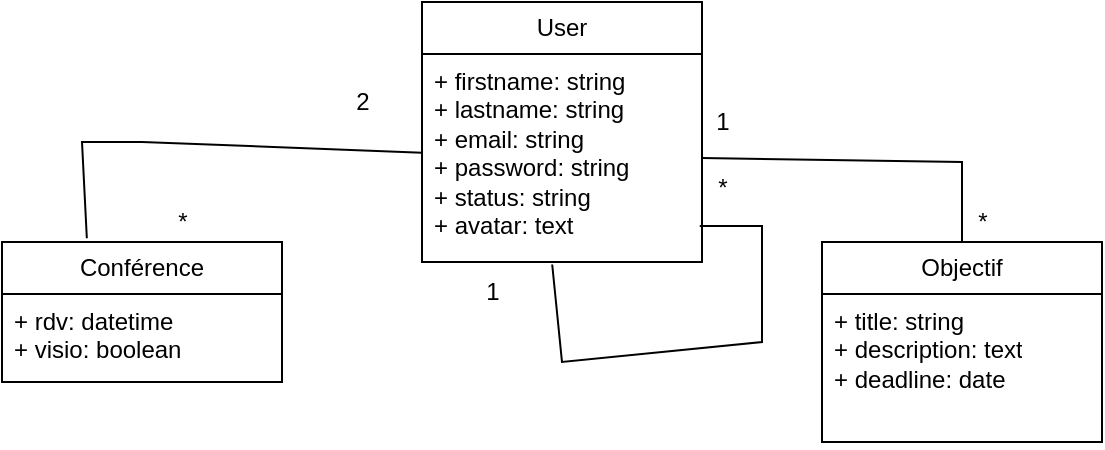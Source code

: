 <mxfile version="24.0.4" type="device">
  <diagram name="Page-1" id="u7w0Z2VEGoR73ir-RoN9">
    <mxGraphModel dx="989" dy="577" grid="1" gridSize="10" guides="1" tooltips="1" connect="1" arrows="1" fold="1" page="1" pageScale="1" pageWidth="827" pageHeight="1169" math="0" shadow="0">
      <root>
        <mxCell id="0" />
        <mxCell id="1" parent="0" />
        <mxCell id="3nCuVwcOAQPBSjTeooVx-1" value="User" style="swimlane;fontStyle=0;childLayout=stackLayout;horizontal=1;startSize=26;fillColor=none;horizontalStack=0;resizeParent=1;resizeParentMax=0;resizeLast=0;collapsible=1;marginBottom=0;whiteSpace=wrap;html=1;" parent="1" vertex="1">
          <mxGeometry x="330" y="80" width="140" height="130" as="geometry" />
        </mxCell>
        <mxCell id="3nCuVwcOAQPBSjTeooVx-2" value="+ firstname: string&lt;div&gt;+ lastname: string&lt;br&gt;&lt;/div&gt;&lt;div&gt;+ email: string&lt;/div&gt;&lt;div&gt;+ password: string&lt;br&gt;&lt;/div&gt;&lt;div&gt;+ status: string&lt;br&gt;&lt;/div&gt;&lt;div&gt;+ avatar: text&lt;/div&gt;" style="text;strokeColor=none;fillColor=none;align=left;verticalAlign=top;spacingLeft=4;spacingRight=4;overflow=hidden;rotatable=0;points=[[0,0.5],[1,0.5]];portConstraint=eastwest;whiteSpace=wrap;html=1;" parent="3nCuVwcOAQPBSjTeooVx-1" vertex="1">
          <mxGeometry y="26" width="140" height="104" as="geometry" />
        </mxCell>
        <mxCell id="cJLIo1y-Opfb8mDSzbGY-11" value="" style="endArrow=none;endFill=0;html=1;rounded=0;exitX=0.465;exitY=1.012;exitDx=0;exitDy=0;exitPerimeter=0;entryX=0.992;entryY=0.827;entryDx=0;entryDy=0;entryPerimeter=0;strokeColor=default;startArrow=none;startFill=0;strokeWidth=1;" edge="1" parent="3nCuVwcOAQPBSjTeooVx-1" source="3nCuVwcOAQPBSjTeooVx-2" target="3nCuVwcOAQPBSjTeooVx-2">
          <mxGeometry width="160" relative="1" as="geometry">
            <mxPoint x="50" y="160" as="sourcePoint" />
            <mxPoint x="190" y="110" as="targetPoint" />
            <Array as="points">
              <mxPoint x="70" y="180" />
              <mxPoint x="170" y="170" />
              <mxPoint x="170" y="112" />
            </Array>
          </mxGeometry>
        </mxCell>
        <mxCell id="3nCuVwcOAQPBSjTeooVx-5" value="Objectif" style="swimlane;fontStyle=0;childLayout=stackLayout;horizontal=1;startSize=26;fillColor=none;horizontalStack=0;resizeParent=1;resizeParentMax=0;resizeLast=0;collapsible=1;marginBottom=0;whiteSpace=wrap;html=1;" parent="1" vertex="1">
          <mxGeometry x="530" y="200" width="140" height="100" as="geometry" />
        </mxCell>
        <mxCell id="3nCuVwcOAQPBSjTeooVx-6" value="+ title: string&lt;div&gt;+ description: text&lt;/div&gt;&lt;div&gt;+ deadline: date&lt;/div&gt;" style="text;strokeColor=none;fillColor=none;align=left;verticalAlign=top;spacingLeft=4;spacingRight=4;overflow=hidden;rotatable=0;points=[[0,0.5],[1,0.5]];portConstraint=eastwest;whiteSpace=wrap;html=1;" parent="3nCuVwcOAQPBSjTeooVx-5" vertex="1">
          <mxGeometry y="26" width="140" height="74" as="geometry" />
        </mxCell>
        <mxCell id="3nCuVwcOAQPBSjTeooVx-7" value="" style="html=1;verticalAlign=bottom;endArrow=none;curved=0;rounded=0;entryX=0.5;entryY=0;entryDx=0;entryDy=0;exitX=1;exitY=0.5;exitDx=0;exitDy=0;endFill=0;" parent="1" source="3nCuVwcOAQPBSjTeooVx-2" target="3nCuVwcOAQPBSjTeooVx-5" edge="1">
          <mxGeometry width="80" relative="1" as="geometry">
            <mxPoint x="400" y="160" as="sourcePoint" />
            <mxPoint x="480" y="160" as="targetPoint" />
            <Array as="points">
              <mxPoint x="600" y="160" />
            </Array>
          </mxGeometry>
        </mxCell>
        <mxCell id="2" value="Conférence" style="swimlane;fontStyle=0;childLayout=stackLayout;horizontal=1;startSize=26;fillColor=none;horizontalStack=0;resizeParent=1;resizeParentMax=0;resizeLast=0;collapsible=1;marginBottom=0;whiteSpace=wrap;html=1;" parent="1" vertex="1">
          <mxGeometry x="120" y="200" width="140" height="70" as="geometry" />
        </mxCell>
        <mxCell id="3" value="+ rdv: datetime&lt;div&gt;+ visio: boolean&lt;/div&gt;" style="text;strokeColor=none;fillColor=none;align=left;verticalAlign=top;spacingLeft=4;spacingRight=4;overflow=hidden;rotatable=0;points=[[0,0.5],[1,0.5]];portConstraint=eastwest;whiteSpace=wrap;html=1;" parent="2" vertex="1">
          <mxGeometry y="26" width="140" height="44" as="geometry" />
        </mxCell>
        <mxCell id="4" value="" style="html=1;verticalAlign=bottom;endArrow=none;curved=0;rounded=0;entryX=0.303;entryY=-0.027;entryDx=0;entryDy=0;entryPerimeter=0;endFill=0;" parent="1" source="3nCuVwcOAQPBSjTeooVx-2" target="2" edge="1">
          <mxGeometry width="80" relative="1" as="geometry">
            <mxPoint x="40" y="138" as="sourcePoint" />
            <mxPoint x="170" y="190" as="targetPoint" />
            <Array as="points">
              <mxPoint x="190" y="150" />
              <mxPoint x="160" y="150" />
            </Array>
          </mxGeometry>
        </mxCell>
        <mxCell id="5" value="*" style="text;html=1;align=center;verticalAlign=middle;resizable=0;points=[];autosize=1;strokeColor=none;fillColor=none;" parent="1" vertex="1">
          <mxGeometry x="195" y="175" width="30" height="30" as="geometry" />
        </mxCell>
        <mxCell id="7" value="2" style="text;html=1;align=center;verticalAlign=middle;resizable=0;points=[];autosize=1;strokeColor=none;fillColor=none;" parent="1" vertex="1">
          <mxGeometry x="285" y="115" width="30" height="30" as="geometry" />
        </mxCell>
        <mxCell id="8" value="*" style="text;html=1;align=center;verticalAlign=middle;resizable=0;points=[];autosize=1;strokeColor=none;fillColor=none;" parent="1" vertex="1">
          <mxGeometry x="595" y="175" width="30" height="30" as="geometry" />
        </mxCell>
        <mxCell id="9" value="1" style="text;html=1;align=center;verticalAlign=middle;resizable=0;points=[];autosize=1;strokeColor=none;fillColor=none;" parent="1" vertex="1">
          <mxGeometry x="465" y="125" width="30" height="30" as="geometry" />
        </mxCell>
        <mxCell id="oGt1UO-OKVCSZqJCFxU3-14" value="*" style="text;html=1;align=center;verticalAlign=middle;resizable=0;points=[];autosize=1;strokeColor=none;fillColor=none;" parent="1" vertex="1">
          <mxGeometry x="465" y="158" width="30" height="30" as="geometry" />
        </mxCell>
        <mxCell id="oGt1UO-OKVCSZqJCFxU3-15" value="1" style="text;html=1;align=center;verticalAlign=middle;resizable=0;points=[];autosize=1;strokeColor=none;fillColor=none;" parent="1" vertex="1">
          <mxGeometry x="350" y="210" width="30" height="30" as="geometry" />
        </mxCell>
      </root>
    </mxGraphModel>
  </diagram>
</mxfile>
